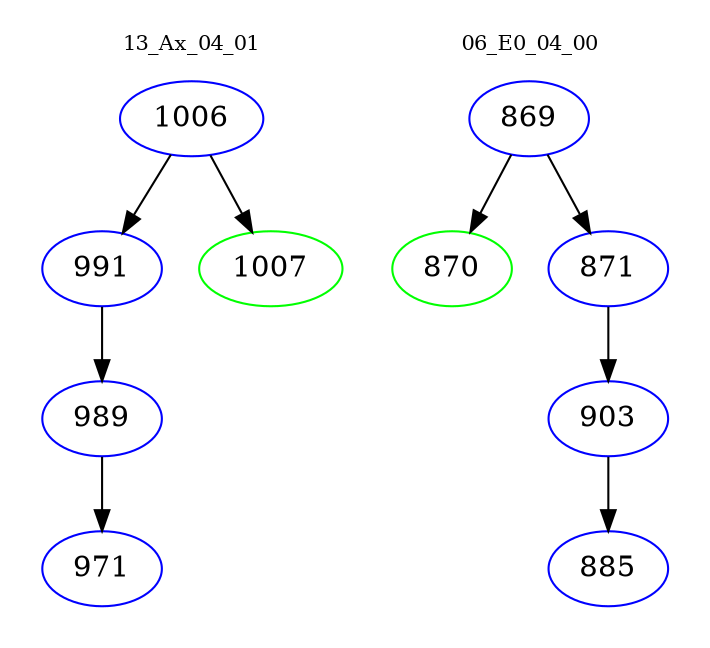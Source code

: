 digraph{
subgraph cluster_0 {
color = white
label = "13_Ax_04_01";
fontsize=10;
T0_1006 [label="1006", color="blue"]
T0_1006 -> T0_991 [color="black"]
T0_991 [label="991", color="blue"]
T0_991 -> T0_989 [color="black"]
T0_989 [label="989", color="blue"]
T0_989 -> T0_971 [color="black"]
T0_971 [label="971", color="blue"]
T0_1006 -> T0_1007 [color="black"]
T0_1007 [label="1007", color="green"]
}
subgraph cluster_1 {
color = white
label = "06_E0_04_00";
fontsize=10;
T1_869 [label="869", color="blue"]
T1_869 -> T1_870 [color="black"]
T1_870 [label="870", color="green"]
T1_869 -> T1_871 [color="black"]
T1_871 [label="871", color="blue"]
T1_871 -> T1_903 [color="black"]
T1_903 [label="903", color="blue"]
T1_903 -> T1_885 [color="black"]
T1_885 [label="885", color="blue"]
}
}
